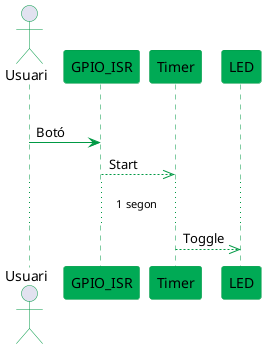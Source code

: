 ' Timer_2 example activity diagram 

@startuml

skinparam sequence {
ArrowColor #009944
ActorBorderColor #009944
LifeLineBorderColor #009944
LifeLineBackgroundColor #00AA55
ParticipantBorderColor #009944
ParticipantBackgroundColor #00AA55
}

actor Usuari order 1
participant GPIO_ISR order 2
participant Timer order 3
participant LED order 4
|||
Usuari -> GPIO_ISR: Botó
GPIO_ISR  -->> Timer: Start
... 1 segon...
Timer -->> LED: Toggle


@enduml
